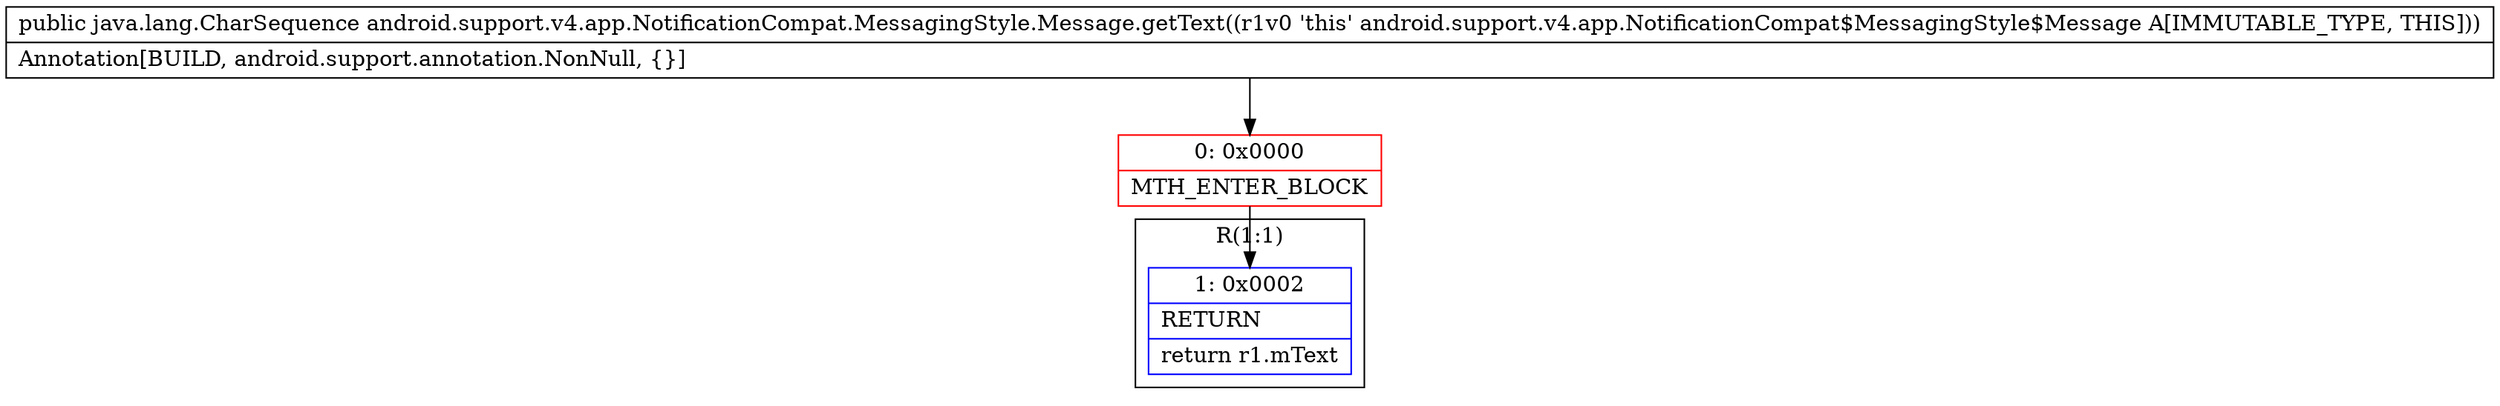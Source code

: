 digraph "CFG forandroid.support.v4.app.NotificationCompat.MessagingStyle.Message.getText()Ljava\/lang\/CharSequence;" {
subgraph cluster_Region_2107346686 {
label = "R(1:1)";
node [shape=record,color=blue];
Node_1 [shape=record,label="{1\:\ 0x0002|RETURN\l|return r1.mText\l}"];
}
Node_0 [shape=record,color=red,label="{0\:\ 0x0000|MTH_ENTER_BLOCK\l}"];
MethodNode[shape=record,label="{public java.lang.CharSequence android.support.v4.app.NotificationCompat.MessagingStyle.Message.getText((r1v0 'this' android.support.v4.app.NotificationCompat$MessagingStyle$Message A[IMMUTABLE_TYPE, THIS]))  | Annotation[BUILD, android.support.annotation.NonNull, \{\}]\l}"];
MethodNode -> Node_0;
Node_0 -> Node_1;
}

